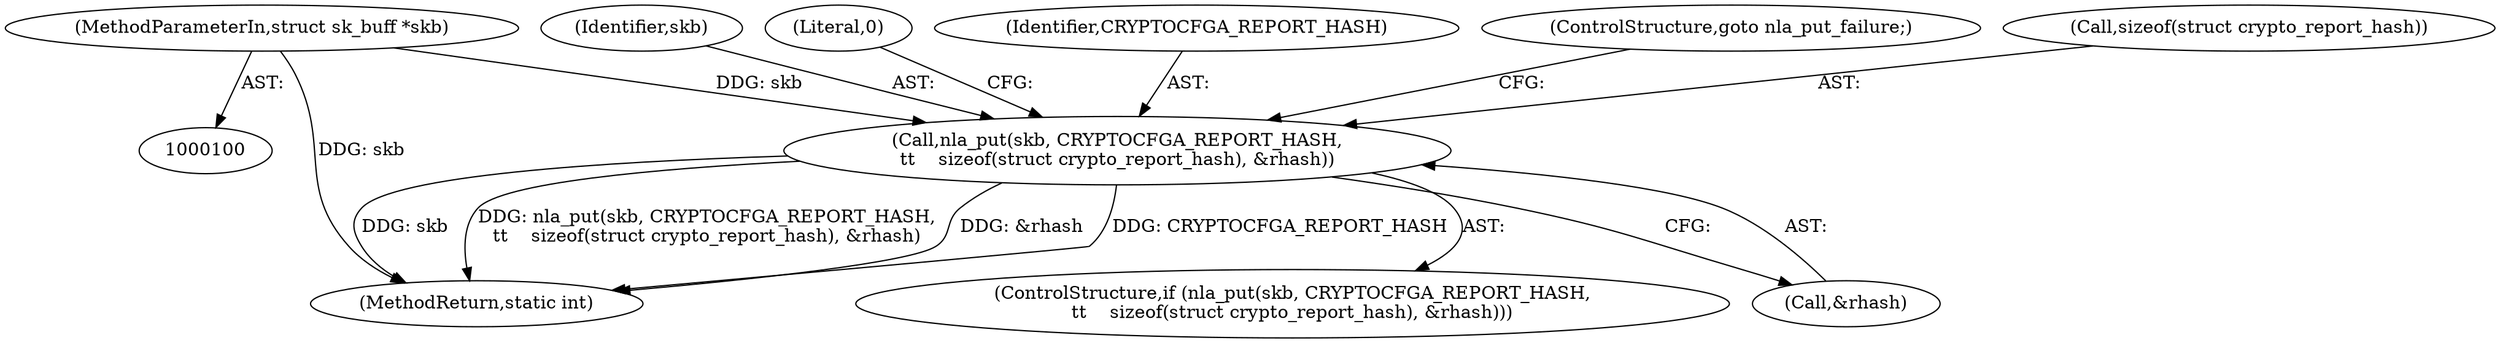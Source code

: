 digraph "0_linux_9a5467bf7b6e9e02ec9c3da4e23747c05faeaac6_3@pointer" {
"1000130" [label="(Call,nla_put(skb, CRYPTOCFGA_REPORT_HASH,\n\t\t    sizeof(struct crypto_report_hash), &rhash))"];
"1000101" [label="(MethodParameterIn,struct sk_buff *skb)"];
"1000144" [label="(MethodReturn,static int)"];
"1000130" [label="(Call,nla_put(skb, CRYPTOCFGA_REPORT_HASH,\n\t\t    sizeof(struct crypto_report_hash), &rhash))"];
"1000129" [label="(ControlStructure,if (nla_put(skb, CRYPTOCFGA_REPORT_HASH,\n\t\t    sizeof(struct crypto_report_hash), &rhash)))"];
"1000131" [label="(Identifier,skb)"];
"1000139" [label="(Literal,0)"];
"1000132" [label="(Identifier,CRYPTOCFGA_REPORT_HASH)"];
"1000135" [label="(Call,&rhash)"];
"1000137" [label="(ControlStructure,goto nla_put_failure;)"];
"1000101" [label="(MethodParameterIn,struct sk_buff *skb)"];
"1000133" [label="(Call,sizeof(struct crypto_report_hash))"];
"1000130" -> "1000129"  [label="AST: "];
"1000130" -> "1000135"  [label="CFG: "];
"1000131" -> "1000130"  [label="AST: "];
"1000132" -> "1000130"  [label="AST: "];
"1000133" -> "1000130"  [label="AST: "];
"1000135" -> "1000130"  [label="AST: "];
"1000137" -> "1000130"  [label="CFG: "];
"1000139" -> "1000130"  [label="CFG: "];
"1000130" -> "1000144"  [label="DDG: CRYPTOCFGA_REPORT_HASH"];
"1000130" -> "1000144"  [label="DDG: skb"];
"1000130" -> "1000144"  [label="DDG: nla_put(skb, CRYPTOCFGA_REPORT_HASH,\n\t\t    sizeof(struct crypto_report_hash), &rhash)"];
"1000130" -> "1000144"  [label="DDG: &rhash"];
"1000101" -> "1000130"  [label="DDG: skb"];
"1000101" -> "1000100"  [label="AST: "];
"1000101" -> "1000144"  [label="DDG: skb"];
}
